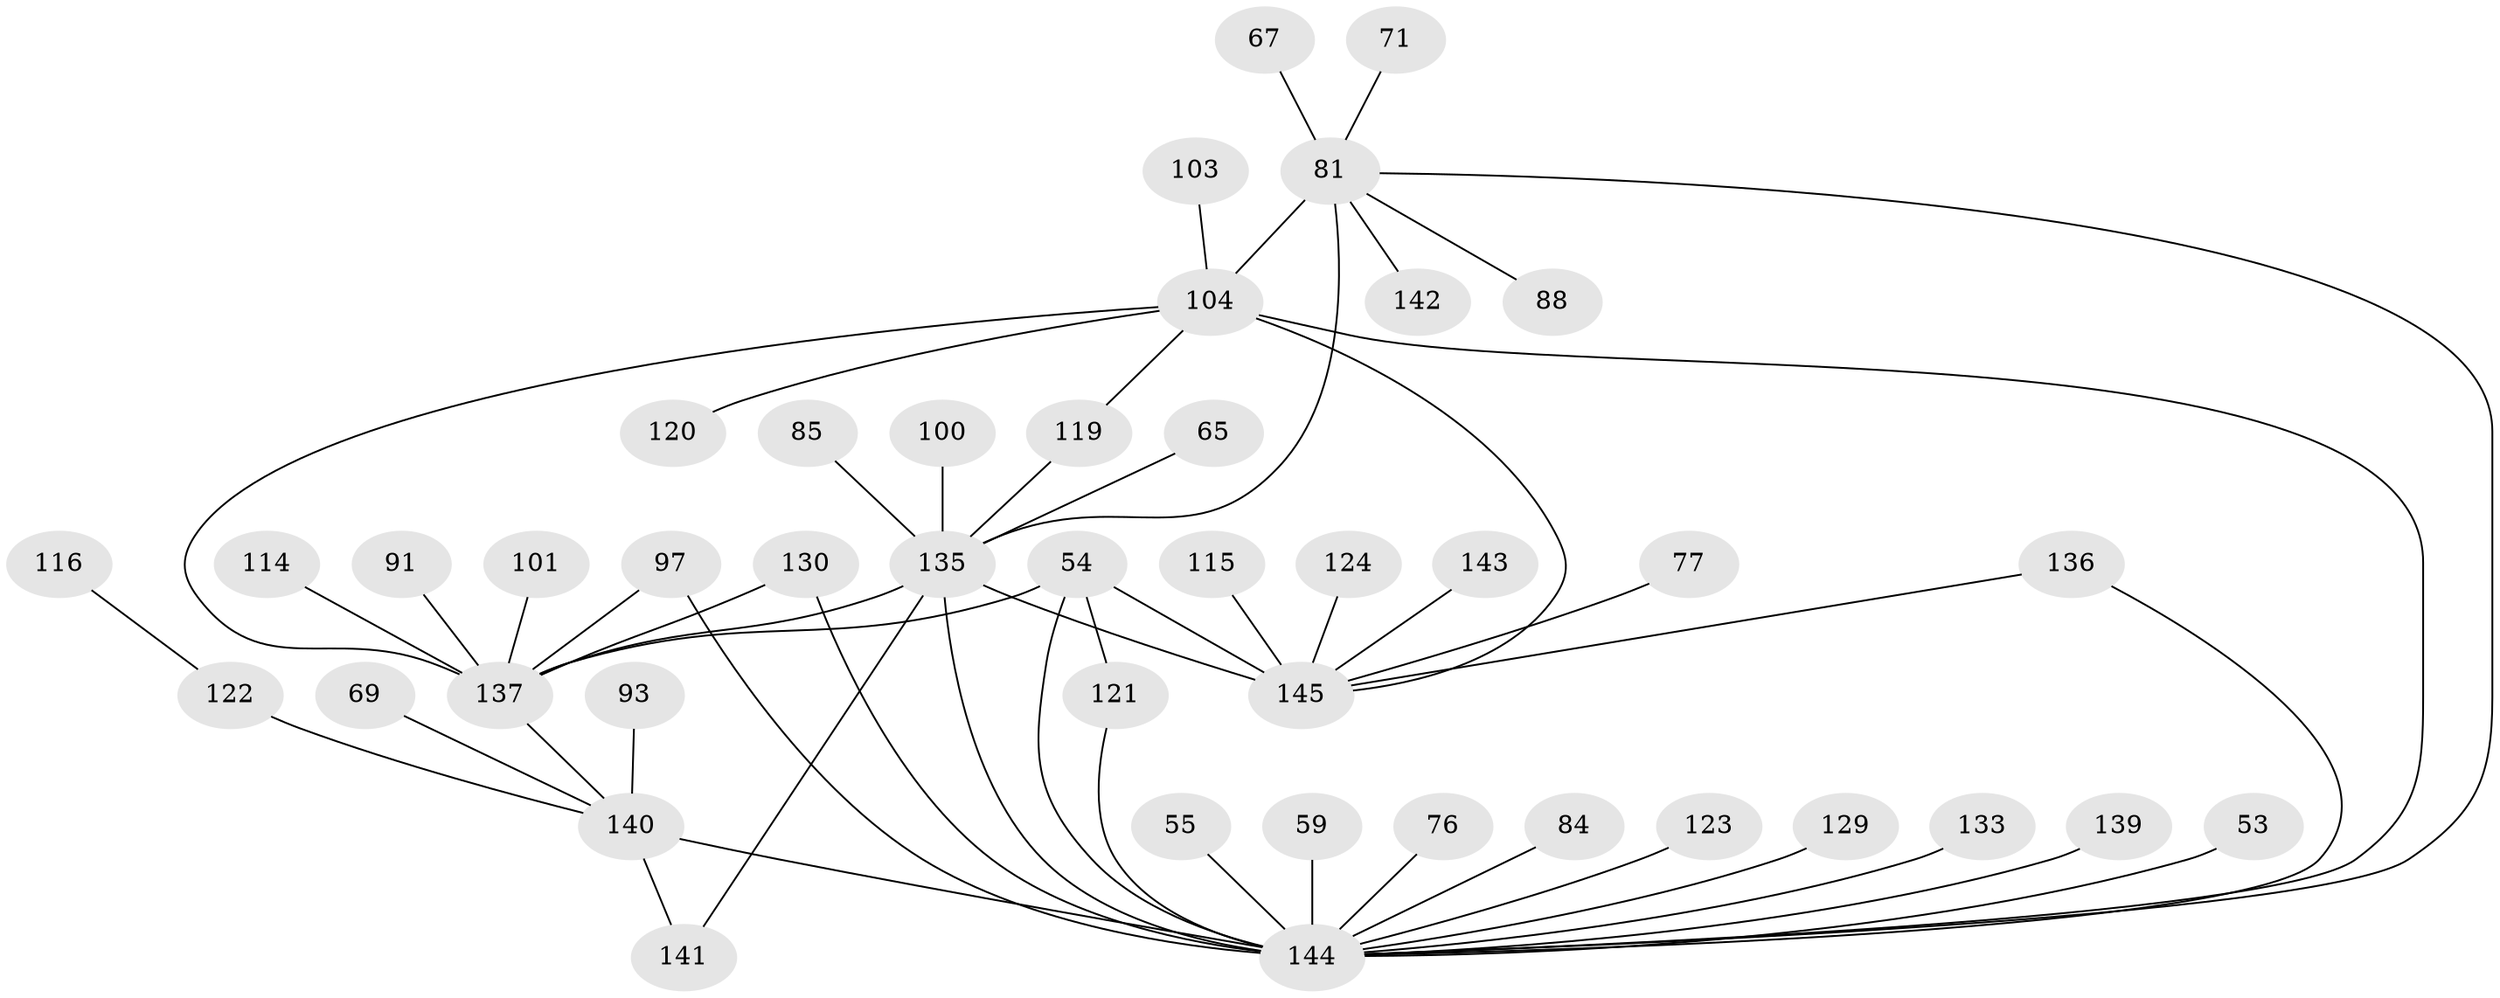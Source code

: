 // original degree distribution, {9: 0.006896551724137931, 3: 0.16551724137931034, 6: 0.013793103448275862, 5: 0.034482758620689655, 4: 0.08275862068965517, 7: 0.034482758620689655, 2: 0.32413793103448274, 1: 0.33793103448275863}
// Generated by graph-tools (version 1.1) at 2025/44/03/04/25 21:44:41]
// undirected, 43 vertices, 55 edges
graph export_dot {
graph [start="1"]
  node [color=gray90,style=filled];
  53;
  54 [super="+51"];
  55;
  59;
  65;
  67 [super="+22"];
  69;
  71 [super="+24"];
  76;
  77;
  81 [super="+44+7"];
  84;
  85;
  88;
  91;
  93;
  97;
  100;
  101 [super="+94"];
  103;
  104 [super="+64+99"];
  114;
  115;
  116 [super="+108"];
  119;
  120;
  121 [super="+60"];
  122 [super="+68"];
  123;
  124 [super="+83"];
  129 [super="+105"];
  130 [super="+118"];
  133;
  135 [super="+35+14+132+75"];
  136 [super="+125+128"];
  137 [super="+134+66+63"];
  139 [super="+113"];
  140 [super="+79+95+92+106"];
  141 [super="+127"];
  142 [super="+110"];
  143;
  144 [super="+45+131+138+111+34"];
  145 [super="+102+52+126"];
  53 -- 144;
  54 -- 121;
  54 -- 144 [weight=2];
  54 -- 137 [weight=2];
  54 -- 145 [weight=3];
  55 -- 144;
  59 -- 144;
  65 -- 135;
  67 -- 81;
  69 -- 140;
  71 -- 81;
  76 -- 144;
  77 -- 145;
  81 -- 135 [weight=3];
  81 -- 88;
  81 -- 142;
  81 -- 144 [weight=2];
  81 -- 104 [weight=2];
  84 -- 144;
  85 -- 135;
  91 -- 137;
  93 -- 140;
  97 -- 144;
  97 -- 137;
  100 -- 135;
  101 -- 137;
  103 -- 104;
  104 -- 137;
  104 -- 144 [weight=2];
  104 -- 145;
  104 -- 119;
  104 -- 120;
  114 -- 137;
  115 -- 145;
  116 -- 122;
  119 -- 135;
  121 -- 144;
  122 -- 140 [weight=2];
  123 -- 144;
  124 -- 145;
  129 -- 144;
  130 -- 137;
  130 -- 144;
  133 -- 144;
  135 -- 144 [weight=3];
  135 -- 137 [weight=2];
  135 -- 145;
  135 -- 141;
  136 -- 145;
  136 -- 144;
  137 -- 140;
  139 -- 144;
  140 -- 144 [weight=3];
  140 -- 141;
  143 -- 145;
}
